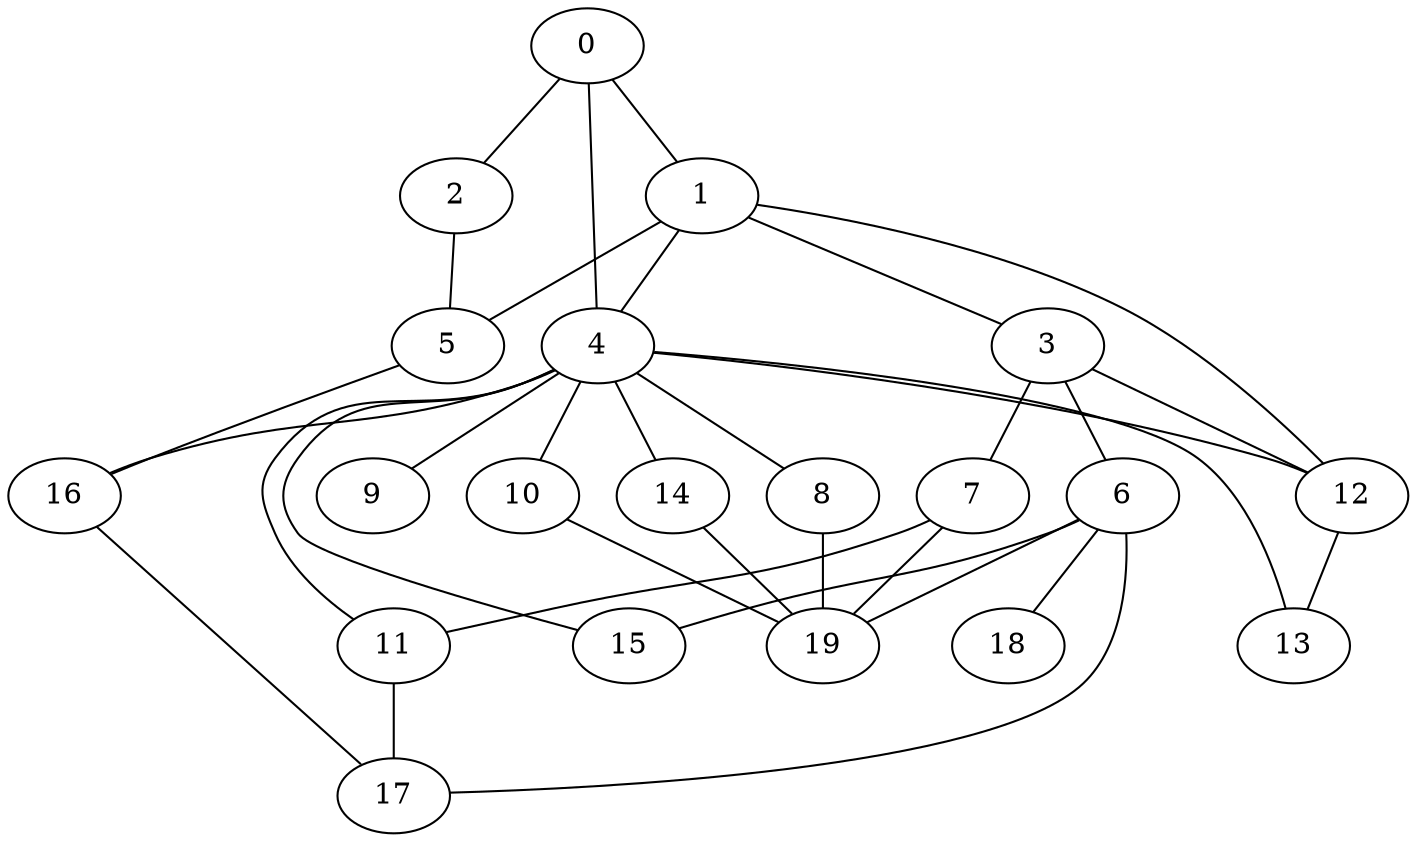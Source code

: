 graph graphname {0--1
0--2
0--4
1--3
1--4
1--5
1--12
2--5
3--6
3--7
3--12
4--8
4--9
4--10
4--11
4--12
4--13
4--14
4--15
4--16
5--16
6--15
6--17
6--18
6--19
7--11
7--19
8--19
10--19
11--17
12--13
14--19
16--17
}